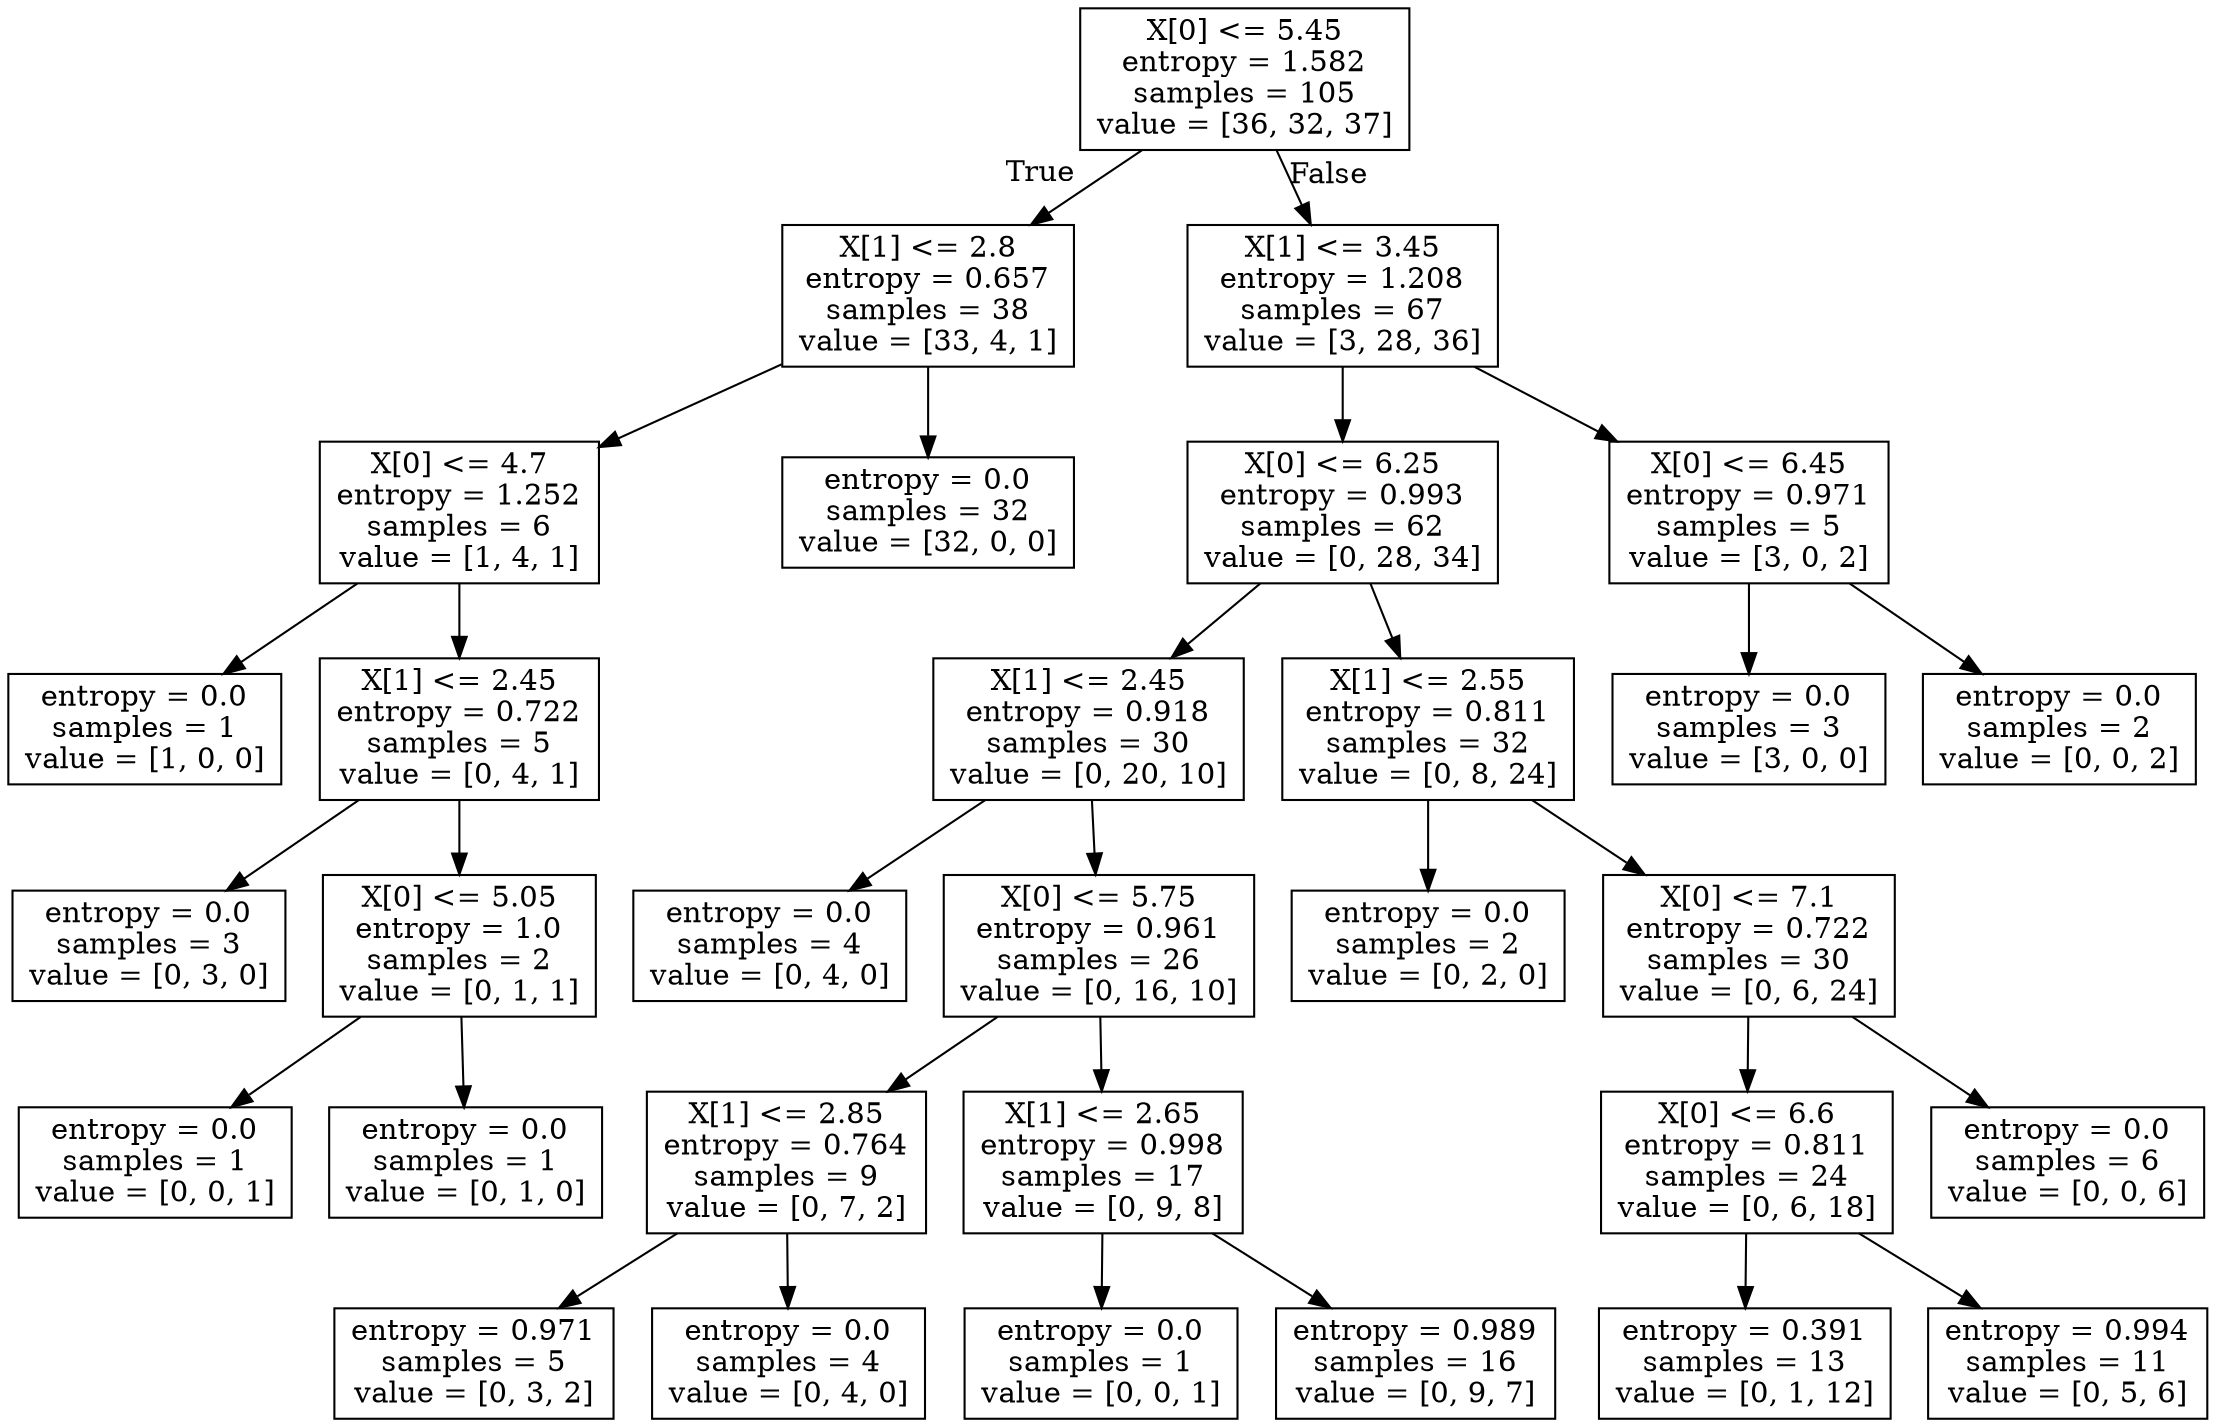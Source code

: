 digraph Tree {
node [shape=box] ;
0 [label="X[0] <= 5.45\nentropy = 1.582\nsamples = 105\nvalue = [36, 32, 37]"] ;
1 [label="X[1] <= 2.8\nentropy = 0.657\nsamples = 38\nvalue = [33, 4, 1]"] ;
0 -> 1 [labeldistance=2.5, labelangle=45, headlabel="True"] ;
2 [label="X[0] <= 4.7\nentropy = 1.252\nsamples = 6\nvalue = [1, 4, 1]"] ;
1 -> 2 ;
3 [label="entropy = 0.0\nsamples = 1\nvalue = [1, 0, 0]"] ;
2 -> 3 ;
4 [label="X[1] <= 2.45\nentropy = 0.722\nsamples = 5\nvalue = [0, 4, 1]"] ;
2 -> 4 ;
5 [label="entropy = 0.0\nsamples = 3\nvalue = [0, 3, 0]"] ;
4 -> 5 ;
6 [label="X[0] <= 5.05\nentropy = 1.0\nsamples = 2\nvalue = [0, 1, 1]"] ;
4 -> 6 ;
7 [label="entropy = 0.0\nsamples = 1\nvalue = [0, 0, 1]"] ;
6 -> 7 ;
8 [label="entropy = 0.0\nsamples = 1\nvalue = [0, 1, 0]"] ;
6 -> 8 ;
9 [label="entropy = 0.0\nsamples = 32\nvalue = [32, 0, 0]"] ;
1 -> 9 ;
10 [label="X[1] <= 3.45\nentropy = 1.208\nsamples = 67\nvalue = [3, 28, 36]"] ;
0 -> 10 [labeldistance=2.5, labelangle=-45, headlabel="False"] ;
11 [label="X[0] <= 6.25\nentropy = 0.993\nsamples = 62\nvalue = [0, 28, 34]"] ;
10 -> 11 ;
12 [label="X[1] <= 2.45\nentropy = 0.918\nsamples = 30\nvalue = [0, 20, 10]"] ;
11 -> 12 ;
13 [label="entropy = 0.0\nsamples = 4\nvalue = [0, 4, 0]"] ;
12 -> 13 ;
14 [label="X[0] <= 5.75\nentropy = 0.961\nsamples = 26\nvalue = [0, 16, 10]"] ;
12 -> 14 ;
15 [label="X[1] <= 2.85\nentropy = 0.764\nsamples = 9\nvalue = [0, 7, 2]"] ;
14 -> 15 ;
16 [label="entropy = 0.971\nsamples = 5\nvalue = [0, 3, 2]"] ;
15 -> 16 ;
17 [label="entropy = 0.0\nsamples = 4\nvalue = [0, 4, 0]"] ;
15 -> 17 ;
18 [label="X[1] <= 2.65\nentropy = 0.998\nsamples = 17\nvalue = [0, 9, 8]"] ;
14 -> 18 ;
19 [label="entropy = 0.0\nsamples = 1\nvalue = [0, 0, 1]"] ;
18 -> 19 ;
20 [label="entropy = 0.989\nsamples = 16\nvalue = [0, 9, 7]"] ;
18 -> 20 ;
21 [label="X[1] <= 2.55\nentropy = 0.811\nsamples = 32\nvalue = [0, 8, 24]"] ;
11 -> 21 ;
22 [label="entropy = 0.0\nsamples = 2\nvalue = [0, 2, 0]"] ;
21 -> 22 ;
23 [label="X[0] <= 7.1\nentropy = 0.722\nsamples = 30\nvalue = [0, 6, 24]"] ;
21 -> 23 ;
24 [label="X[0] <= 6.6\nentropy = 0.811\nsamples = 24\nvalue = [0, 6, 18]"] ;
23 -> 24 ;
25 [label="entropy = 0.391\nsamples = 13\nvalue = [0, 1, 12]"] ;
24 -> 25 ;
26 [label="entropy = 0.994\nsamples = 11\nvalue = [0, 5, 6]"] ;
24 -> 26 ;
27 [label="entropy = 0.0\nsamples = 6\nvalue = [0, 0, 6]"] ;
23 -> 27 ;
28 [label="X[0] <= 6.45\nentropy = 0.971\nsamples = 5\nvalue = [3, 0, 2]"] ;
10 -> 28 ;
29 [label="entropy = 0.0\nsamples = 3\nvalue = [3, 0, 0]"] ;
28 -> 29 ;
30 [label="entropy = 0.0\nsamples = 2\nvalue = [0, 0, 2]"] ;
28 -> 30 ;
}